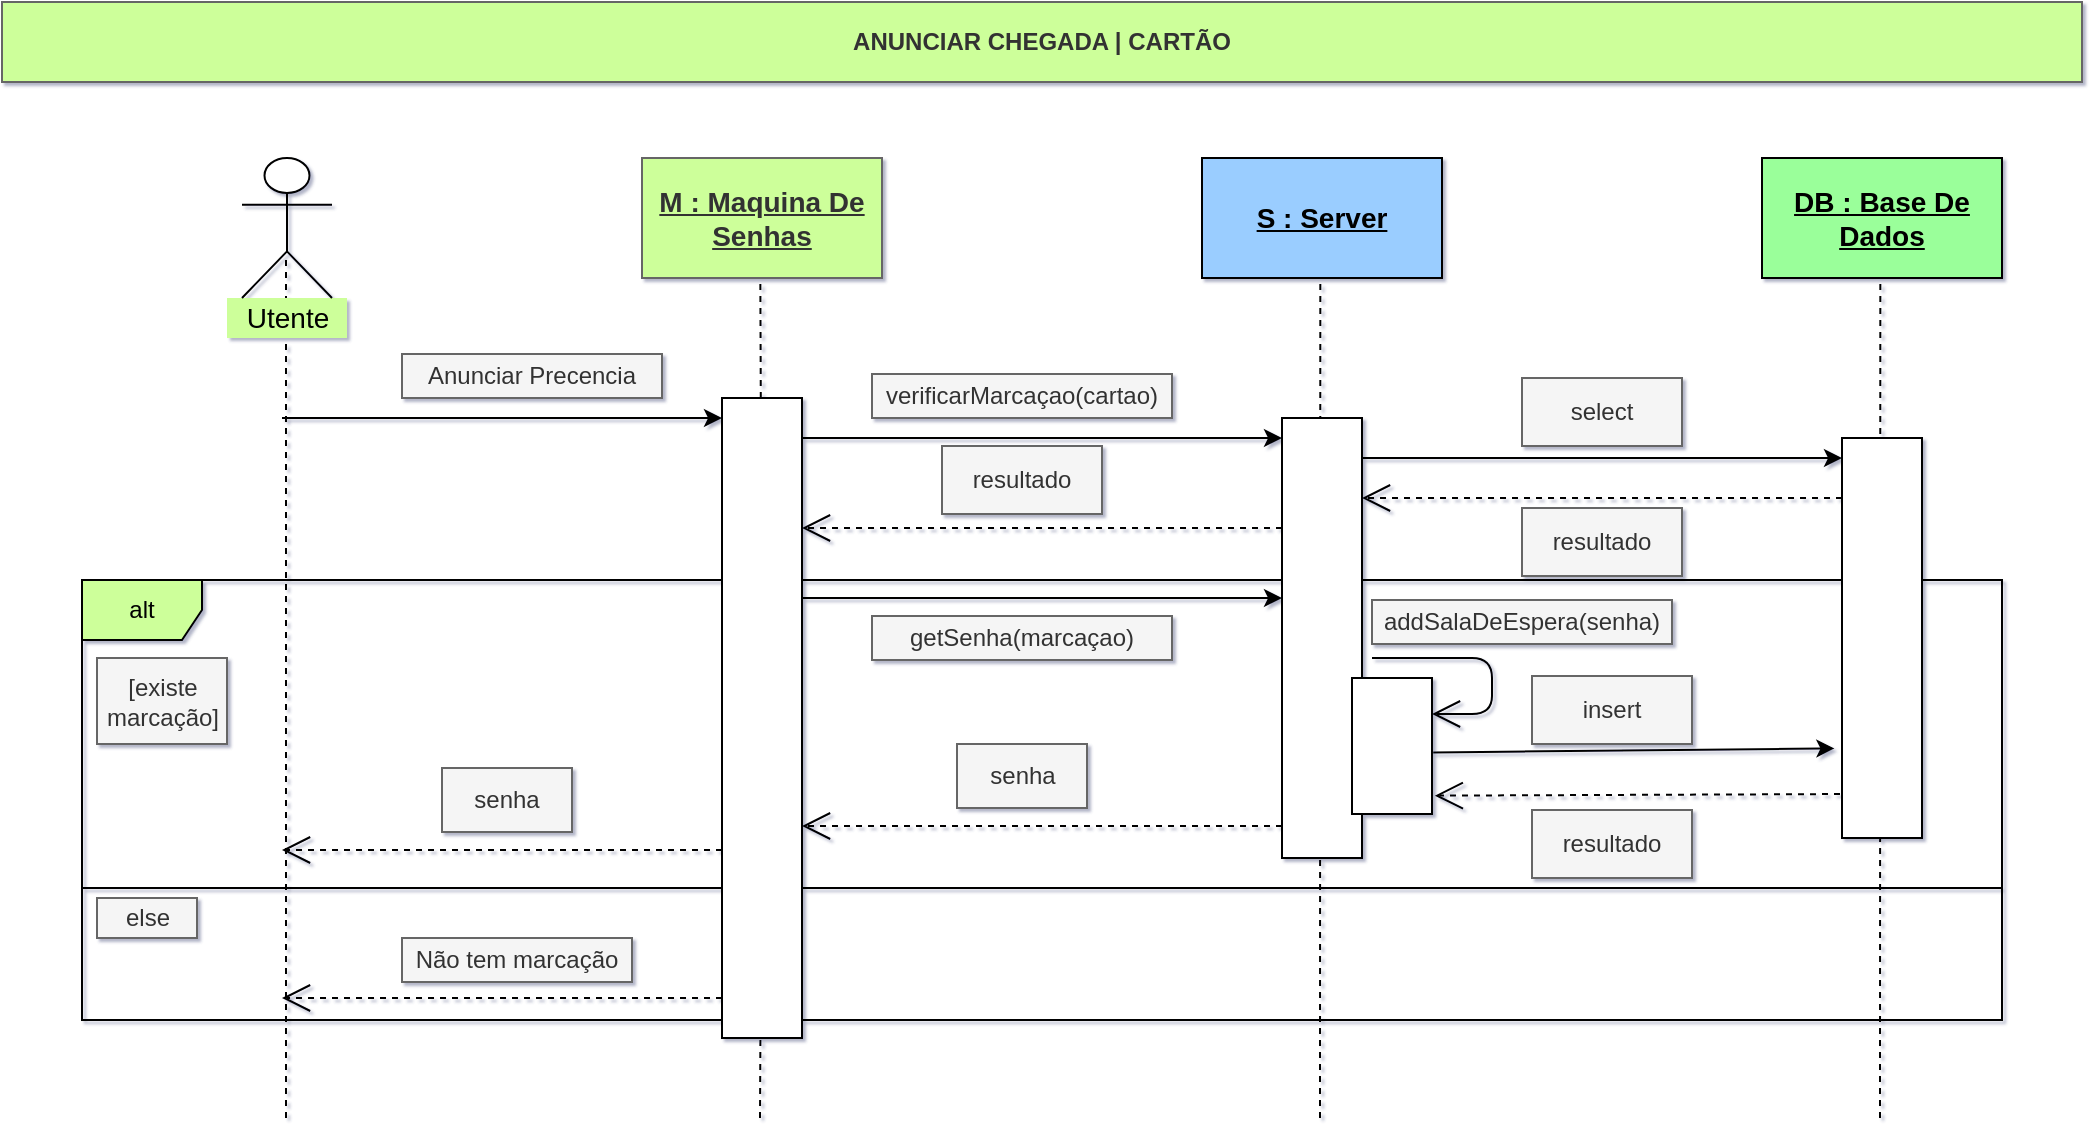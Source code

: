 <mxfile version="14.2.7" type="device"><diagram id="AsH_5SjAXSJHShSrWKoF" name="Page-1"><mxGraphModel dx="1038" dy="491" grid="1" gridSize="10" guides="1" tooltips="1" connect="0" arrows="1" fold="1" page="1" pageScale="1" pageWidth="1169" pageHeight="827" math="0" shadow="1"><root><mxCell id="0"/><mxCell id="1" parent="0"/><mxCell id="l-q_9VvHlV9_ip4h9_yq-67" value="alt" style="shape=umlFrame;whiteSpace=wrap;html=1;fillColor=#CDFF9A;" parent="1" vertex="1"><mxGeometry x="160" y="331" width="960" height="220" as="geometry"/></mxCell><mxCell id="yt4L-jeNNCaIfQfXymkX-6" value="&lt;b&gt;ANUNCIAR CHEGADA | CARTÃO&lt;/b&gt;" style="text;html=1;align=center;verticalAlign=middle;whiteSpace=wrap;rounded=0;strokeColor=#666666;fontColor=#333333;fillColor=#CDFF9A;" parent="1" vertex="1"><mxGeometry x="120" y="42" width="1040" height="40" as="geometry"/></mxCell><mxCell id="tvffZK_oMYYl_4dd8lyw-2" value="&lt;span style=&quot;font-size: 14px&quot;&gt;&lt;b&gt;BaseDeDados&lt;/b&gt;&lt;/span&gt;" style="rounded=0;whiteSpace=wrap;html=1;fillColor=#9AFF9A;" parent="1" vertex="1"><mxGeometry x="1000" y="120" width="120" height="60" as="geometry"/></mxCell><mxCell id="tvffZK_oMYYl_4dd8lyw-3" value="" style="endArrow=none;dashed=1;html=1;rounded=1;" parent="1" edge="1"><mxGeometry width="50" height="50" relative="1" as="geometry"><mxPoint x="262" y="600" as="sourcePoint"/><mxPoint x="262" y="170" as="targetPoint"/></mxGeometry></mxCell><mxCell id="tvffZK_oMYYl_4dd8lyw-6" value="&lt;span style=&quot;font-size: 14px&quot;&gt;Utente&lt;/span&gt;" style="text;html=1;align=center;verticalAlign=middle;whiteSpace=wrap;rounded=0;fillColor=#CDFF9A;" parent="1" vertex="1"><mxGeometry x="232.5" y="190" width="60" height="20" as="geometry"/></mxCell><mxCell id="tvffZK_oMYYl_4dd8lyw-10" value="&lt;span style=&quot;font-size: 14px&quot;&gt;&lt;b&gt;&lt;u&gt;M : Maquina De&lt;br&gt;Senhas&lt;br&gt;&lt;/u&gt;&lt;/b&gt;&lt;/span&gt;" style="rounded=0;whiteSpace=wrap;html=1;strokeColor=#666666;fontColor=#333333;fillColor=#CDFF9A;" parent="1" vertex="1"><mxGeometry x="440" y="120" width="120" height="60" as="geometry"/></mxCell><mxCell id="W52ST7gWvC9Ii1twbOVq-111" value="" style="endArrow=none;dashed=1;html=1;rounded=1;" parent="1" source="l-q_9VvHlV9_ip4h9_yq-98" edge="1"><mxGeometry width="50" height="50" relative="1" as="geometry"><mxPoint x="499" y="1000" as="sourcePoint"/><mxPoint x="499.17" y="180" as="targetPoint"/></mxGeometry></mxCell><mxCell id="W52ST7gWvC9Ii1twbOVq-112" value="" style="endArrow=none;dashed=1;html=1;rounded=1;" parent="1" edge="1"><mxGeometry width="50" height="50" relative="1" as="geometry"><mxPoint x="779" y="600" as="sourcePoint"/><mxPoint x="779.17" y="170" as="targetPoint"/></mxGeometry></mxCell><mxCell id="W52ST7gWvC9Ii1twbOVq-113" value="" style="endArrow=none;dashed=1;html=1;rounded=1;" parent="1" edge="1"><mxGeometry width="50" height="50" relative="1" as="geometry"><mxPoint x="1059" y="600" as="sourcePoint"/><mxPoint x="1059.17" y="180" as="targetPoint"/></mxGeometry></mxCell><mxCell id="krT9wMDKRIHP58INxjv6-1" value="" style="shape=umlActor;verticalLabelPosition=bottom;verticalAlign=top;html=1;outlineConnect=0;" parent="1" vertex="1"><mxGeometry x="240" y="120" width="45" height="70" as="geometry"/></mxCell><mxCell id="tvffZK_oMYYl_4dd8lyw-1" value="&lt;font style=&quot;font-size: 14px&quot;&gt;Server&lt;/font&gt;" style="rounded=0;whiteSpace=wrap;html=1;fillColor=#9ACDFF;" parent="1" vertex="1"><mxGeometry x="720" y="120" width="120" height="60" as="geometry"/></mxCell><mxCell id="l-q_9VvHlV9_ip4h9_yq-68" value="Anunciar Precencia" style="text;html=1;strokeColor=#666666;align=center;verticalAlign=middle;whiteSpace=wrap;rounded=0;fillColor=#f5f5f5;fontColor=#333333;" parent="1" vertex="1"><mxGeometry x="320" y="218" width="130" height="22" as="geometry"/></mxCell><mxCell id="l-q_9VvHlV9_ip4h9_yq-69" value="" style="endArrow=classic;html=1;" parent="1" edge="1"><mxGeometry width="50" height="50" relative="1" as="geometry"><mxPoint x="260" y="250" as="sourcePoint"/><mxPoint x="480" y="250" as="targetPoint"/></mxGeometry></mxCell><mxCell id="l-q_9VvHlV9_ip4h9_yq-70" value="" style="endArrow=classic;html=1;" parent="1" edge="1"><mxGeometry width="50" height="50" relative="1" as="geometry"><mxPoint x="520" y="260" as="sourcePoint"/><mxPoint x="760.0" y="260" as="targetPoint"/></mxGeometry></mxCell><mxCell id="l-q_9VvHlV9_ip4h9_yq-71" value="verificarMarcaçao(cartao)" style="text;html=1;strokeColor=#666666;align=center;verticalAlign=middle;whiteSpace=wrap;rounded=0;fillColor=#f5f5f5;fontColor=#333333;" parent="1" vertex="1"><mxGeometry x="555" y="228" width="150" height="22" as="geometry"/></mxCell><mxCell id="l-q_9VvHlV9_ip4h9_yq-72" value="" style="endArrow=classic;html=1;" parent="1" edge="1"><mxGeometry width="50" height="50" relative="1" as="geometry"><mxPoint x="800.0" y="270" as="sourcePoint"/><mxPoint x="1040.0" y="270" as="targetPoint"/></mxGeometry></mxCell><mxCell id="l-q_9VvHlV9_ip4h9_yq-73" value="select" style="text;html=1;strokeColor=#666666;align=center;verticalAlign=middle;whiteSpace=wrap;rounded=0;fillColor=#f5f5f5;fontColor=#333333;" parent="1" vertex="1"><mxGeometry x="880" y="230" width="80" height="34" as="geometry"/></mxCell><mxCell id="l-q_9VvHlV9_ip4h9_yq-74" value="" style="endArrow=open;endFill=1;endSize=12;html=1;dashed=1;" parent="1" edge="1"><mxGeometry width="160" relative="1" as="geometry"><mxPoint x="1040.0" y="290" as="sourcePoint"/><mxPoint x="800.0" y="290" as="targetPoint"/></mxGeometry></mxCell><mxCell id="l-q_9VvHlV9_ip4h9_yq-75" value="resultado" style="text;html=1;strokeColor=#666666;align=center;verticalAlign=middle;whiteSpace=wrap;rounded=0;fillColor=#f5f5f5;fontColor=#333333;" parent="1" vertex="1"><mxGeometry x="880" y="295" width="80" height="34" as="geometry"/></mxCell><mxCell id="l-q_9VvHlV9_ip4h9_yq-76" value="" style="endArrow=open;endFill=1;endSize=12;html=1;dashed=1;" parent="1" edge="1"><mxGeometry width="160" relative="1" as="geometry"><mxPoint x="760.0" y="305" as="sourcePoint"/><mxPoint x="520" y="305" as="targetPoint"/></mxGeometry></mxCell><mxCell id="l-q_9VvHlV9_ip4h9_yq-77" value="resultado" style="text;html=1;strokeColor=#666666;align=center;verticalAlign=middle;whiteSpace=wrap;rounded=0;fillColor=#f5f5f5;fontColor=#333333;" parent="1" vertex="1"><mxGeometry x="590" y="264" width="80" height="34" as="geometry"/></mxCell><mxCell id="l-q_9VvHlV9_ip4h9_yq-78" value="[existe marcação]" style="text;html=1;strokeColor=#666666;align=center;verticalAlign=middle;whiteSpace=wrap;rounded=0;fillColor=#f5f5f5;fontColor=#333333;" parent="1" vertex="1"><mxGeometry x="167.5" y="370" width="65" height="43" as="geometry"/></mxCell><mxCell id="l-q_9VvHlV9_ip4h9_yq-79" value="" style="endArrow=classic;html=1;" parent="1" edge="1"><mxGeometry width="50" height="50" relative="1" as="geometry"><mxPoint x="520" y="340" as="sourcePoint"/><mxPoint x="760.0" y="340" as="targetPoint"/></mxGeometry></mxCell><mxCell id="l-q_9VvHlV9_ip4h9_yq-80" value="getSenha(marcaçao)" style="text;html=1;strokeColor=#666666;align=center;verticalAlign=middle;whiteSpace=wrap;rounded=0;fillColor=#f5f5f5;fontColor=#333333;" parent="1" vertex="1"><mxGeometry x="555" y="349" width="150" height="22" as="geometry"/></mxCell><mxCell id="l-q_9VvHlV9_ip4h9_yq-81" value="" style="endArrow=open;endFill=1;endSize=12;html=1;dashed=1;" parent="1" edge="1"><mxGeometry width="160" relative="1" as="geometry"><mxPoint x="760.0" y="454" as="sourcePoint"/><mxPoint x="520" y="454" as="targetPoint"/></mxGeometry></mxCell><mxCell id="l-q_9VvHlV9_ip4h9_yq-82" value="senha" style="text;html=1;strokeColor=#666666;align=center;verticalAlign=middle;whiteSpace=wrap;rounded=0;fillColor=#f5f5f5;fontColor=#333333;" parent="1" vertex="1"><mxGeometry x="597.5" y="413" width="65" height="32" as="geometry"/></mxCell><mxCell id="l-q_9VvHlV9_ip4h9_yq-83" value="" style="endArrow=open;endFill=1;endSize=12;html=1;dashed=1;" parent="1" edge="1"><mxGeometry width="160" relative="1" as="geometry"><mxPoint x="480" y="466" as="sourcePoint"/><mxPoint x="260" y="466" as="targetPoint"/></mxGeometry></mxCell><mxCell id="l-q_9VvHlV9_ip4h9_yq-84" value="senha" style="text;html=1;strokeColor=#666666;align=center;verticalAlign=middle;whiteSpace=wrap;rounded=0;fillColor=#f5f5f5;fontColor=#333333;" parent="1" vertex="1"><mxGeometry x="340" y="425" width="65" height="32" as="geometry"/></mxCell><mxCell id="l-q_9VvHlV9_ip4h9_yq-85" value="" style="endArrow=open;endFill=1;endSize=12;html=1;" parent="1" edge="1"><mxGeometry width="160" relative="1" as="geometry"><mxPoint x="805.0" y="370" as="sourcePoint"/><mxPoint x="835.0" y="398" as="targetPoint"/><Array as="points"><mxPoint x="865" y="370"/><mxPoint x="865" y="398"/></Array></mxGeometry></mxCell><mxCell id="l-q_9VvHlV9_ip4h9_yq-86" value="" style="endArrow=classic;html=1;exitX=1.015;exitY=0.547;exitDx=0;exitDy=0;exitPerimeter=0;entryX=-0.095;entryY=0.776;entryDx=0;entryDy=0;entryPerimeter=0;" parent="1" source="l-q_9VvHlV9_ip4h9_yq-93" target="l-q_9VvHlV9_ip4h9_yq-91" edge="1"><mxGeometry width="50" height="50" relative="1" as="geometry"><mxPoint x="595" y="348" as="sourcePoint"/><mxPoint x="1030" y="417" as="targetPoint"/></mxGeometry></mxCell><mxCell id="l-q_9VvHlV9_ip4h9_yq-87" value="" style="endArrow=open;endFill=1;endSize=12;html=1;dashed=1;entryX=1.035;entryY=0.865;entryDx=0;entryDy=0;entryPerimeter=0;" parent="1" target="l-q_9VvHlV9_ip4h9_yq-93" edge="1"><mxGeometry width="160" relative="1" as="geometry"><mxPoint x="1045.0" y="438" as="sourcePoint"/><mxPoint x="805" y="438" as="targetPoint"/></mxGeometry></mxCell><mxCell id="l-q_9VvHlV9_ip4h9_yq-88" value="insert" style="text;html=1;strokeColor=#666666;align=center;verticalAlign=middle;whiteSpace=wrap;rounded=0;fillColor=#f5f5f5;fontColor=#333333;" parent="1" vertex="1"><mxGeometry x="885" y="379" width="80" height="34" as="geometry"/></mxCell><mxCell id="l-q_9VvHlV9_ip4h9_yq-89" value="resultado" style="text;html=1;strokeColor=#666666;align=center;verticalAlign=middle;whiteSpace=wrap;rounded=0;fillColor=#f5f5f5;fontColor=#333333;" parent="1" vertex="1"><mxGeometry x="885" y="446" width="80" height="34" as="geometry"/></mxCell><mxCell id="l-q_9VvHlV9_ip4h9_yq-90" value="addSalaDeEspera(senha)" style="text;html=1;strokeColor=#666666;align=center;verticalAlign=middle;whiteSpace=wrap;rounded=0;fillColor=#f5f5f5;fontColor=#333333;" parent="1" vertex="1"><mxGeometry x="805" y="341" width="150" height="22" as="geometry"/></mxCell><mxCell id="l-q_9VvHlV9_ip4h9_yq-91" value="" style="rounded=0;whiteSpace=wrap;html=1;" parent="1" vertex="1"><mxGeometry x="1040" y="260" width="40" height="200" as="geometry"/></mxCell><mxCell id="l-q_9VvHlV9_ip4h9_yq-92" value="" style="rounded=0;whiteSpace=wrap;html=1;" parent="1" vertex="1"><mxGeometry x="760" y="250" width="40" height="220" as="geometry"/></mxCell><mxCell id="l-q_9VvHlV9_ip4h9_yq-93" value="" style="rounded=0;whiteSpace=wrap;html=1;" parent="1" vertex="1"><mxGeometry x="795" y="380" width="40" height="68" as="geometry"/></mxCell><mxCell id="l-q_9VvHlV9_ip4h9_yq-94" value="" style="line;strokeWidth=1;fillColor=none;align=left;verticalAlign=middle;spacingTop=-1;spacingLeft=3;spacingRight=3;rotatable=0;labelPosition=right;points=[];portConstraint=eastwest;" parent="1" vertex="1"><mxGeometry x="160" y="481" width="960" height="8" as="geometry"/></mxCell><mxCell id="l-q_9VvHlV9_ip4h9_yq-95" value="else" style="text;html=1;strokeColor=#666666;align=center;verticalAlign=middle;whiteSpace=wrap;rounded=0;fillColor=#f5f5f5;fontColor=#333333;" parent="1" vertex="1"><mxGeometry x="167.5" y="490" width="50" height="20" as="geometry"/></mxCell><mxCell id="l-q_9VvHlV9_ip4h9_yq-96" value="" style="endArrow=open;endFill=1;endSize=12;html=1;dashed=1;" parent="1" edge="1"><mxGeometry width="160" relative="1" as="geometry"><mxPoint x="480" y="540" as="sourcePoint"/><mxPoint x="260" y="540" as="targetPoint"/></mxGeometry></mxCell><mxCell id="l-q_9VvHlV9_ip4h9_yq-97" value="Não tem marcação" style="text;html=1;strokeColor=#666666;align=center;verticalAlign=middle;whiteSpace=wrap;rounded=0;fillColor=#f5f5f5;fontColor=#333333;" parent="1" vertex="1"><mxGeometry x="320" y="510" width="115" height="22" as="geometry"/></mxCell><mxCell id="l-q_9VvHlV9_ip4h9_yq-98" value="" style="rounded=0;whiteSpace=wrap;html=1;" parent="1" vertex="1"><mxGeometry x="480" y="240" width="40" height="320" as="geometry"/></mxCell><mxCell id="l-q_9VvHlV9_ip4h9_yq-99" value="" style="endArrow=none;dashed=1;html=1;rounded=1;" parent="1" target="l-q_9VvHlV9_ip4h9_yq-98" edge="1"><mxGeometry width="50" height="50" relative="1" as="geometry"><mxPoint x="499" y="600" as="sourcePoint"/><mxPoint x="499.17" y="-200" as="targetPoint"/></mxGeometry></mxCell><mxCell id="NCZ8sDVTbtZ4nvq5sCTH-1" value="&lt;font style=&quot;font-size: 14px&quot;&gt;&lt;b&gt;&lt;u&gt;S : Server&lt;/u&gt;&lt;/b&gt;&lt;/font&gt;" style="rounded=0;whiteSpace=wrap;html=1;fillColor=#9ACDFF;" parent="1" vertex="1"><mxGeometry x="720" y="120" width="120" height="60" as="geometry"/></mxCell><mxCell id="NCZ8sDVTbtZ4nvq5sCTH-2" value="&lt;span style=&quot;font-size: 14px&quot;&gt;&lt;b&gt;&lt;u&gt;DB : Base De Dados&lt;/u&gt;&lt;/b&gt;&lt;/span&gt;" style="rounded=0;whiteSpace=wrap;html=1;fillColor=#9AFF9A;" parent="1" vertex="1"><mxGeometry x="1000" y="120" width="120" height="60" as="geometry"/></mxCell></root></mxGraphModel></diagram></mxfile>